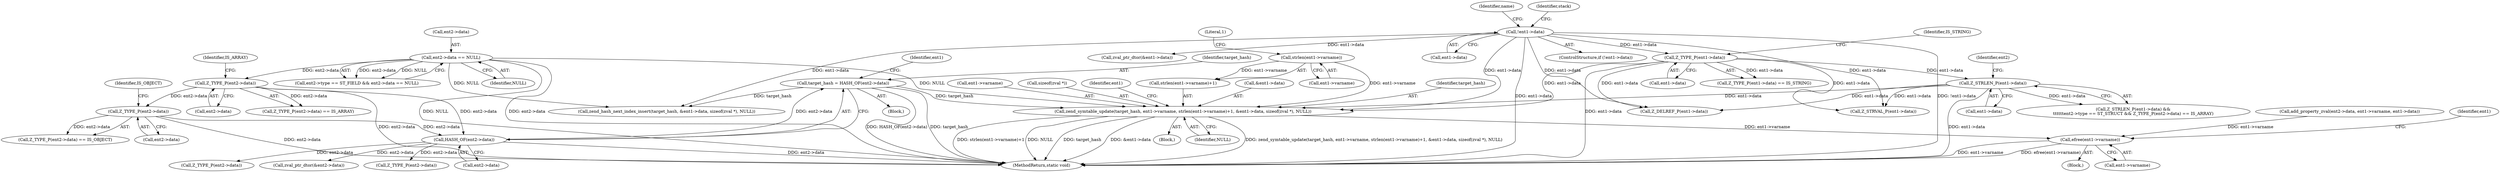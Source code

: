 digraph "0_php_b1bd4119bcafab6f9a8f84d92cd65eec3afeface@API" {
"1000451" [label="(Call,zend_symtable_update(target_hash, ent1->varname, strlen(ent1->varname)+1, &ent1->data, sizeof(zval *), NULL))"];
"1000291" [label="(Call,target_hash = HASH_OF(ent2->data))"];
"1000293" [label="(Call,HASH_OF(ent2->data))"];
"1000285" [label="(Call,Z_TYPE_P(ent2->data))"];
"1000279" [label="(Call,Z_TYPE_P(ent2->data))"];
"1000262" [label="(Call,ent2->data == NULL)"];
"1000457" [label="(Call,strlen(ent1->varname))"];
"1000185" [label="(Call,!ent1->data)"];
"1000312" [label="(Call,Z_TYPE_P(ent1->data))"];
"1000318" [label="(Call,Z_STRLEN_P(ent1->data))"];
"1000469" [label="(Call,efree(ent1->varname))"];
"1000285" [label="(Call,Z_TYPE_P(ent2->data))"];
"1000186" [label="(Call,ent1->data)"];
"1000528" [label="(MethodReturn,static void)"];
"1000395" [label="(Call,zval_ptr_dtor(&ent2->data))"];
"1000457" [label="(Call,strlen(ent1->varname))"];
"1000413" [label="(Call,Z_TYPE_P(ent2->data))"];
"1000452" [label="(Identifier,target_hash)"];
"1000294" [label="(Call,ent2->data)"];
"1000266" [label="(Identifier,NULL)"];
"1000284" [label="(Call,Z_TYPE_P(ent2->data) == IS_OBJECT)"];
"1000311" [label="(Call,Z_TYPE_P(ent1->data) == IS_STRING)"];
"1000286" [label="(Call,ent2->data)"];
"1000453" [label="(Call,ent1->varname)"];
"1000278" [label="(Call,Z_TYPE_P(ent2->data) == IS_ARRAY)"];
"1000451" [label="(Call,zend_symtable_update(target_hash, ent1->varname, strlen(ent1->varname)+1, &ent1->data, sizeof(zval *), NULL))"];
"1000299" [label="(Identifier,ent1)"];
"1000214" [label="(Identifier,name)"];
"1000289" [label="(Identifier,IS_OBJECT)"];
"1000329" [label="(Call,Z_TYPE_P(ent2->data))"];
"1000340" [label="(Call,Z_STRVAL_P(ent1->data))"];
"1000262" [label="(Call,ent2->data == NULL)"];
"1000283" [label="(Identifier,IS_ARRAY)"];
"1000319" [label="(Call,ent1->data)"];
"1000301" [label="(Block,)"];
"1000435" [label="(Call,add_property_zval(ent2->data, ent1->varname, ent1->data))"];
"1000193" [label="(Identifier,stack)"];
"1000263" [label="(Call,ent2->data)"];
"1000456" [label="(Call,strlen(ent1->varname)+1)"];
"1000450" [label="(Block,)"];
"1000466" [label="(Call,sizeof(zval *))"];
"1000256" [label="(Call,ent2->type == ST_FIELD && ent2->data == NULL)"];
"1000280" [label="(Call,ent2->data)"];
"1000317" [label="(Call,Z_STRLEN_P(ent1->data) &&\n\t\t\t\t\t\tent2->type == ST_STRUCT && Z_TYPE_P(ent2->data) == IS_ARRAY)"];
"1000316" [label="(Identifier,IS_STRING)"];
"1000312" [label="(Call,Z_TYPE_P(ent1->data))"];
"1000458" [label="(Call,ent1->varname)"];
"1000279" [label="(Call,Z_TYPE_P(ent2->data))"];
"1000185" [label="(Call,!ent1->data)"];
"1000469" [label="(Call,efree(ent1->varname))"];
"1000313" [label="(Call,ent1->data)"];
"1000431" [label="(Call,Z_DELREF_P(ent1->data))"];
"1000325" [label="(Identifier,ent2)"];
"1000461" [label="(Literal,1)"];
"1000290" [label="(Block,)"];
"1000485" [label="(Identifier,ent1)"];
"1000475" [label="(Call,zend_hash_next_index_insert(target_hash, &ent1->data, sizeof(zval *), NULL))"];
"1000291" [label="(Call,target_hash = HASH_OF(ent2->data))"];
"1000184" [label="(ControlStructure,if (!ent1->data))"];
"1000293" [label="(Call,HASH_OF(ent2->data))"];
"1000471" [label="(Identifier,ent1)"];
"1000292" [label="(Identifier,target_hash)"];
"1000318" [label="(Call,Z_STRLEN_P(ent1->data))"];
"1000470" [label="(Call,ent1->varname)"];
"1000268" [label="(Call,zval_ptr_dtor(&ent1->data))"];
"1000468" [label="(Identifier,NULL)"];
"1000462" [label="(Call,&ent1->data)"];
"1000451" -> "1000450"  [label="AST: "];
"1000451" -> "1000468"  [label="CFG: "];
"1000452" -> "1000451"  [label="AST: "];
"1000453" -> "1000451"  [label="AST: "];
"1000456" -> "1000451"  [label="AST: "];
"1000462" -> "1000451"  [label="AST: "];
"1000466" -> "1000451"  [label="AST: "];
"1000468" -> "1000451"  [label="AST: "];
"1000471" -> "1000451"  [label="CFG: "];
"1000451" -> "1000528"  [label="DDG: NULL"];
"1000451" -> "1000528"  [label="DDG: target_hash"];
"1000451" -> "1000528"  [label="DDG: &ent1->data"];
"1000451" -> "1000528"  [label="DDG: zend_symtable_update(target_hash, ent1->varname, strlen(ent1->varname)+1, &ent1->data, sizeof(zval *), NULL)"];
"1000451" -> "1000528"  [label="DDG: strlen(ent1->varname)+1"];
"1000291" -> "1000451"  [label="DDG: target_hash"];
"1000457" -> "1000451"  [label="DDG: ent1->varname"];
"1000185" -> "1000451"  [label="DDG: ent1->data"];
"1000312" -> "1000451"  [label="DDG: ent1->data"];
"1000318" -> "1000451"  [label="DDG: ent1->data"];
"1000262" -> "1000451"  [label="DDG: NULL"];
"1000451" -> "1000469"  [label="DDG: ent1->varname"];
"1000291" -> "1000290"  [label="AST: "];
"1000291" -> "1000293"  [label="CFG: "];
"1000292" -> "1000291"  [label="AST: "];
"1000293" -> "1000291"  [label="AST: "];
"1000299" -> "1000291"  [label="CFG: "];
"1000291" -> "1000528"  [label="DDG: target_hash"];
"1000291" -> "1000528"  [label="DDG: HASH_OF(ent2->data)"];
"1000293" -> "1000291"  [label="DDG: ent2->data"];
"1000291" -> "1000475"  [label="DDG: target_hash"];
"1000293" -> "1000294"  [label="CFG: "];
"1000294" -> "1000293"  [label="AST: "];
"1000293" -> "1000528"  [label="DDG: ent2->data"];
"1000285" -> "1000293"  [label="DDG: ent2->data"];
"1000279" -> "1000293"  [label="DDG: ent2->data"];
"1000293" -> "1000329"  [label="DDG: ent2->data"];
"1000293" -> "1000395"  [label="DDG: ent2->data"];
"1000293" -> "1000413"  [label="DDG: ent2->data"];
"1000285" -> "1000284"  [label="AST: "];
"1000285" -> "1000286"  [label="CFG: "];
"1000286" -> "1000285"  [label="AST: "];
"1000289" -> "1000285"  [label="CFG: "];
"1000285" -> "1000528"  [label="DDG: ent2->data"];
"1000285" -> "1000284"  [label="DDG: ent2->data"];
"1000279" -> "1000285"  [label="DDG: ent2->data"];
"1000279" -> "1000278"  [label="AST: "];
"1000279" -> "1000280"  [label="CFG: "];
"1000280" -> "1000279"  [label="AST: "];
"1000283" -> "1000279"  [label="CFG: "];
"1000279" -> "1000528"  [label="DDG: ent2->data"];
"1000279" -> "1000278"  [label="DDG: ent2->data"];
"1000262" -> "1000279"  [label="DDG: ent2->data"];
"1000262" -> "1000256"  [label="AST: "];
"1000262" -> "1000266"  [label="CFG: "];
"1000263" -> "1000262"  [label="AST: "];
"1000266" -> "1000262"  [label="AST: "];
"1000256" -> "1000262"  [label="CFG: "];
"1000262" -> "1000528"  [label="DDG: ent2->data"];
"1000262" -> "1000528"  [label="DDG: NULL"];
"1000262" -> "1000256"  [label="DDG: ent2->data"];
"1000262" -> "1000256"  [label="DDG: NULL"];
"1000262" -> "1000475"  [label="DDG: NULL"];
"1000457" -> "1000456"  [label="AST: "];
"1000457" -> "1000458"  [label="CFG: "];
"1000458" -> "1000457"  [label="AST: "];
"1000461" -> "1000457"  [label="CFG: "];
"1000457" -> "1000456"  [label="DDG: ent1->varname"];
"1000185" -> "1000184"  [label="AST: "];
"1000185" -> "1000186"  [label="CFG: "];
"1000186" -> "1000185"  [label="AST: "];
"1000193" -> "1000185"  [label="CFG: "];
"1000214" -> "1000185"  [label="CFG: "];
"1000185" -> "1000528"  [label="DDG: ent1->data"];
"1000185" -> "1000528"  [label="DDG: !ent1->data"];
"1000185" -> "1000268"  [label="DDG: ent1->data"];
"1000185" -> "1000312"  [label="DDG: ent1->data"];
"1000185" -> "1000340"  [label="DDG: ent1->data"];
"1000185" -> "1000431"  [label="DDG: ent1->data"];
"1000185" -> "1000475"  [label="DDG: ent1->data"];
"1000312" -> "1000311"  [label="AST: "];
"1000312" -> "1000313"  [label="CFG: "];
"1000313" -> "1000312"  [label="AST: "];
"1000316" -> "1000312"  [label="CFG: "];
"1000312" -> "1000528"  [label="DDG: ent1->data"];
"1000312" -> "1000311"  [label="DDG: ent1->data"];
"1000312" -> "1000318"  [label="DDG: ent1->data"];
"1000312" -> "1000340"  [label="DDG: ent1->data"];
"1000312" -> "1000431"  [label="DDG: ent1->data"];
"1000318" -> "1000317"  [label="AST: "];
"1000318" -> "1000319"  [label="CFG: "];
"1000319" -> "1000318"  [label="AST: "];
"1000325" -> "1000318"  [label="CFG: "];
"1000317" -> "1000318"  [label="CFG: "];
"1000318" -> "1000528"  [label="DDG: ent1->data"];
"1000318" -> "1000317"  [label="DDG: ent1->data"];
"1000318" -> "1000340"  [label="DDG: ent1->data"];
"1000318" -> "1000431"  [label="DDG: ent1->data"];
"1000469" -> "1000301"  [label="AST: "];
"1000469" -> "1000470"  [label="CFG: "];
"1000470" -> "1000469"  [label="AST: "];
"1000485" -> "1000469"  [label="CFG: "];
"1000469" -> "1000528"  [label="DDG: efree(ent1->varname)"];
"1000469" -> "1000528"  [label="DDG: ent1->varname"];
"1000435" -> "1000469"  [label="DDG: ent1->varname"];
}
